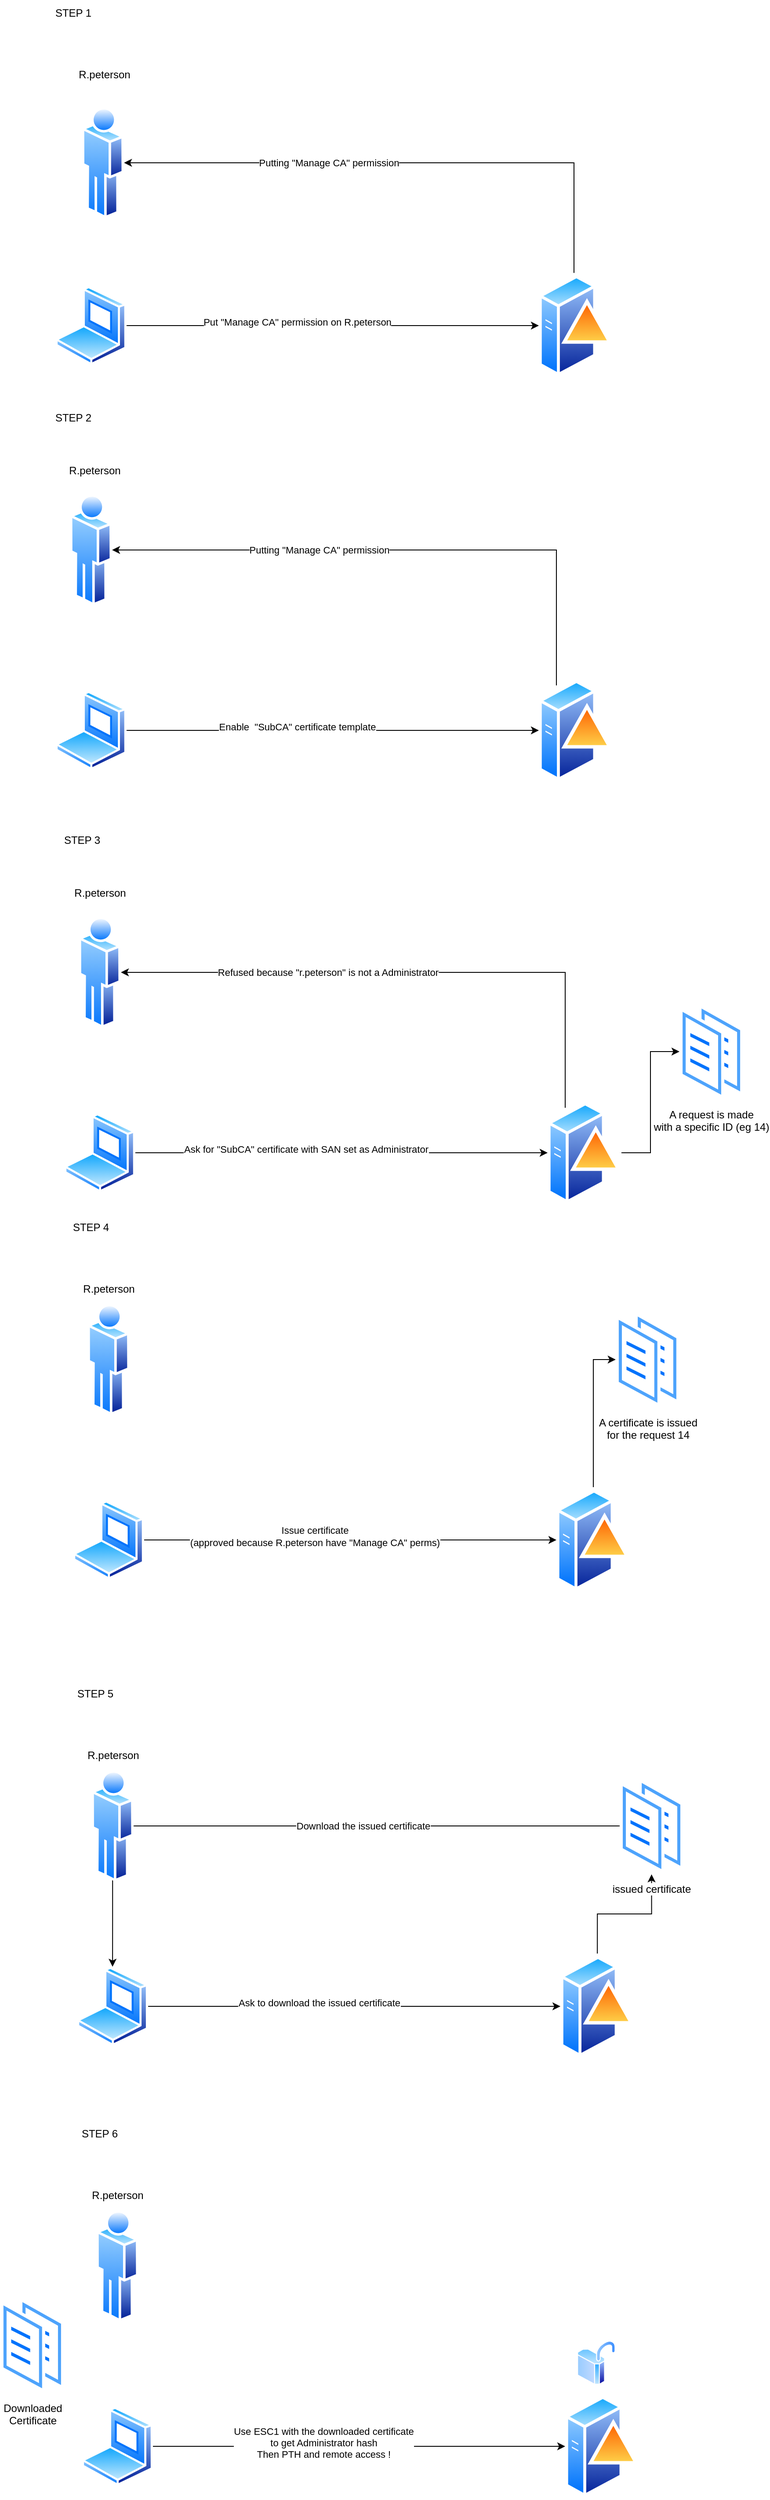 <mxfile version="22.0.8" type="device">
  <diagram name="Page-1" id="yr_JlLM1sJ-KQIMUehzr">
    <mxGraphModel dx="1674" dy="1056" grid="1" gridSize="10" guides="1" tooltips="1" connect="1" arrows="1" fold="1" page="1" pageScale="1" pageWidth="850" pageHeight="1100" math="0" shadow="0">
      <root>
        <mxCell id="0" />
        <mxCell id="1" parent="0" />
        <mxCell id="dHiZaq1VADWpSXlrSZT6-11" style="edgeStyle=orthogonalEdgeStyle;rounded=0;orthogonalLoop=1;jettySize=auto;html=1;entryX=1;entryY=0.5;entryDx=0;entryDy=0;" edge="1" parent="1" source="dHiZaq1VADWpSXlrSZT6-4" target="dHiZaq1VADWpSXlrSZT6-7">
          <mxGeometry relative="1" as="geometry">
            <Array as="points">
              <mxPoint x="700" y="355" />
            </Array>
          </mxGeometry>
        </mxCell>
        <mxCell id="dHiZaq1VADWpSXlrSZT6-14" value="Putting &quot;Manage CA&quot; permission " style="edgeLabel;html=1;align=center;verticalAlign=middle;resizable=0;points=[];" vertex="1" connectable="0" parent="dHiZaq1VADWpSXlrSZT6-11">
          <mxGeometry x="-0.034" y="2" relative="1" as="geometry">
            <mxPoint x="-97" y="-2" as="offset" />
          </mxGeometry>
        </mxCell>
        <mxCell id="dHiZaq1VADWpSXlrSZT6-4" value="" style="image;aspect=fixed;perimeter=ellipsePerimeter;html=1;align=center;shadow=0;dashed=0;spacingTop=3;image=img/lib/active_directory/domain_controller.svg;" vertex="1" parent="1">
          <mxGeometry x="660" y="480" width="84" height="120" as="geometry" />
        </mxCell>
        <mxCell id="dHiZaq1VADWpSXlrSZT6-7" value="" style="image;aspect=fixed;perimeter=ellipsePerimeter;html=1;align=center;shadow=0;dashed=0;spacingTop=3;image=img/lib/active_directory/user.svg;imageBackground=default;" vertex="1" parent="1">
          <mxGeometry x="140" y="290" width="48.1" height="130" as="geometry" />
        </mxCell>
        <mxCell id="dHiZaq1VADWpSXlrSZT6-8" value="&lt;div&gt;STEP 1&lt;/div&gt;" style="text;html=1;align=center;verticalAlign=middle;resizable=0;points=[];autosize=1;strokeColor=none;fillColor=none;" vertex="1" parent="1">
          <mxGeometry x="100" y="170" width="60" height="30" as="geometry" />
        </mxCell>
        <mxCell id="dHiZaq1VADWpSXlrSZT6-10" style="edgeStyle=orthogonalEdgeStyle;rounded=0;orthogonalLoop=1;jettySize=auto;html=1;entryX=0;entryY=0.5;entryDx=0;entryDy=0;" edge="1" parent="1" source="dHiZaq1VADWpSXlrSZT6-9" target="dHiZaq1VADWpSXlrSZT6-4">
          <mxGeometry relative="1" as="geometry" />
        </mxCell>
        <mxCell id="dHiZaq1VADWpSXlrSZT6-13" value="&lt;div&gt;Put &quot;Manage CA&quot; permission on R.peterson &lt;/div&gt;" style="edgeLabel;html=1;align=center;verticalAlign=middle;resizable=0;points=[];" vertex="1" connectable="0" parent="dHiZaq1VADWpSXlrSZT6-10">
          <mxGeometry x="-0.173" y="4" relative="1" as="geometry">
            <mxPoint as="offset" />
          </mxGeometry>
        </mxCell>
        <mxCell id="dHiZaq1VADWpSXlrSZT6-9" value="" style="image;aspect=fixed;perimeter=ellipsePerimeter;html=1;align=center;shadow=0;dashed=0;spacingTop=3;image=img/lib/active_directory/laptop_client.svg;" vertex="1" parent="1">
          <mxGeometry x="110" y="495" width="81" height="90" as="geometry" />
        </mxCell>
        <mxCell id="dHiZaq1VADWpSXlrSZT6-12" value="R.peterson" style="text;html=1;strokeColor=none;fillColor=none;align=center;verticalAlign=middle;whiteSpace=wrap;rounded=0;" vertex="1" parent="1">
          <mxGeometry x="124.55" y="690" width="60" height="30" as="geometry" />
        </mxCell>
        <mxCell id="dHiZaq1VADWpSXlrSZT6-15" style="edgeStyle=orthogonalEdgeStyle;rounded=0;orthogonalLoop=1;jettySize=auto;html=1;entryX=1;entryY=0.5;entryDx=0;entryDy=0;" edge="1" parent="1" source="dHiZaq1VADWpSXlrSZT6-17" target="dHiZaq1VADWpSXlrSZT6-18">
          <mxGeometry relative="1" as="geometry">
            <Array as="points">
              <mxPoint x="680" y="795" />
            </Array>
          </mxGeometry>
        </mxCell>
        <mxCell id="dHiZaq1VADWpSXlrSZT6-16" value="Putting &quot;Manage CA&quot; permission " style="edgeLabel;html=1;align=center;verticalAlign=middle;resizable=0;points=[];" vertex="1" connectable="0" parent="dHiZaq1VADWpSXlrSZT6-15">
          <mxGeometry x="-0.034" y="2" relative="1" as="geometry">
            <mxPoint x="-106" y="-2" as="offset" />
          </mxGeometry>
        </mxCell>
        <mxCell id="dHiZaq1VADWpSXlrSZT6-17" value="" style="image;aspect=fixed;perimeter=ellipsePerimeter;html=1;align=center;shadow=0;dashed=0;spacingTop=3;image=img/lib/active_directory/domain_controller.svg;" vertex="1" parent="1">
          <mxGeometry x="660" y="940" width="84" height="120" as="geometry" />
        </mxCell>
        <mxCell id="dHiZaq1VADWpSXlrSZT6-18" value="" style="image;aspect=fixed;perimeter=ellipsePerimeter;html=1;align=center;shadow=0;dashed=0;spacingTop=3;image=img/lib/active_directory/user.svg;" vertex="1" parent="1">
          <mxGeometry x="126.45" y="730" width="48.1" height="130" as="geometry" />
        </mxCell>
        <mxCell id="dHiZaq1VADWpSXlrSZT6-19" value="&lt;div&gt;STEP 2&lt;br&gt;&lt;/div&gt;" style="text;html=1;align=center;verticalAlign=middle;resizable=0;points=[];autosize=1;strokeColor=none;fillColor=none;" vertex="1" parent="1">
          <mxGeometry x="100" y="630" width="60" height="30" as="geometry" />
        </mxCell>
        <mxCell id="dHiZaq1VADWpSXlrSZT6-20" style="edgeStyle=orthogonalEdgeStyle;rounded=0;orthogonalLoop=1;jettySize=auto;html=1;entryX=0;entryY=0.5;entryDx=0;entryDy=0;" edge="1" parent="1" source="dHiZaq1VADWpSXlrSZT6-22" target="dHiZaq1VADWpSXlrSZT6-17">
          <mxGeometry relative="1" as="geometry" />
        </mxCell>
        <mxCell id="dHiZaq1VADWpSXlrSZT6-21" value="Enable&amp;nbsp; &quot;SubCA&quot; certificate template" style="edgeLabel;html=1;align=center;verticalAlign=middle;resizable=0;points=[];" vertex="1" connectable="0" parent="dHiZaq1VADWpSXlrSZT6-20">
          <mxGeometry x="-0.173" y="4" relative="1" as="geometry">
            <mxPoint as="offset" />
          </mxGeometry>
        </mxCell>
        <mxCell id="dHiZaq1VADWpSXlrSZT6-22" value="" style="image;aspect=fixed;perimeter=ellipsePerimeter;html=1;align=center;shadow=0;dashed=0;spacingTop=3;image=img/lib/active_directory/laptop_client.svg;" vertex="1" parent="1">
          <mxGeometry x="110" y="955" width="81" height="90" as="geometry" />
        </mxCell>
        <mxCell id="dHiZaq1VADWpSXlrSZT6-23" value="R.peterson" style="text;html=1;strokeColor=none;fillColor=none;align=center;verticalAlign=middle;whiteSpace=wrap;rounded=0;" vertex="1" parent="1">
          <mxGeometry x="136.45" y="240" width="60" height="30" as="geometry" />
        </mxCell>
        <mxCell id="dHiZaq1VADWpSXlrSZT6-25" style="edgeStyle=orthogonalEdgeStyle;rounded=0;orthogonalLoop=1;jettySize=auto;html=1;entryX=1;entryY=0.5;entryDx=0;entryDy=0;" edge="1" parent="1" source="dHiZaq1VADWpSXlrSZT6-27" target="dHiZaq1VADWpSXlrSZT6-28">
          <mxGeometry relative="1" as="geometry">
            <Array as="points">
              <mxPoint x="690" y="1275" />
            </Array>
          </mxGeometry>
        </mxCell>
        <mxCell id="dHiZaq1VADWpSXlrSZT6-26" value="Refused because &quot;r.peterson&quot; is not a Administrator" style="edgeLabel;html=1;align=center;verticalAlign=middle;resizable=0;points=[];" vertex="1" connectable="0" parent="dHiZaq1VADWpSXlrSZT6-25">
          <mxGeometry x="-0.034" y="2" relative="1" as="geometry">
            <mxPoint x="-106" y="-2" as="offset" />
          </mxGeometry>
        </mxCell>
        <mxCell id="dHiZaq1VADWpSXlrSZT6-34" style="edgeStyle=orthogonalEdgeStyle;rounded=0;orthogonalLoop=1;jettySize=auto;html=1;entryX=0;entryY=0.5;entryDx=0;entryDy=0;" edge="1" parent="1" source="dHiZaq1VADWpSXlrSZT6-27" target="dHiZaq1VADWpSXlrSZT6-33">
          <mxGeometry relative="1" as="geometry" />
        </mxCell>
        <mxCell id="dHiZaq1VADWpSXlrSZT6-27" value="" style="image;aspect=fixed;perimeter=ellipsePerimeter;html=1;align=center;shadow=0;dashed=0;spacingTop=3;image=img/lib/active_directory/domain_controller.svg;" vertex="1" parent="1">
          <mxGeometry x="670" y="1420" width="84" height="120" as="geometry" />
        </mxCell>
        <mxCell id="dHiZaq1VADWpSXlrSZT6-28" value="" style="image;aspect=fixed;perimeter=ellipsePerimeter;html=1;align=center;shadow=0;dashed=0;spacingTop=3;image=img/lib/active_directory/user.svg;" vertex="1" parent="1">
          <mxGeometry x="136.45" y="1210" width="48.1" height="130" as="geometry" />
        </mxCell>
        <mxCell id="dHiZaq1VADWpSXlrSZT6-29" value="&lt;div&gt;STEP 3&lt;br&gt;&lt;/div&gt;" style="text;html=1;align=center;verticalAlign=middle;resizable=0;points=[];autosize=1;strokeColor=none;fillColor=none;" vertex="1" parent="1">
          <mxGeometry x="110" y="1110" width="60" height="30" as="geometry" />
        </mxCell>
        <mxCell id="dHiZaq1VADWpSXlrSZT6-30" style="edgeStyle=orthogonalEdgeStyle;orthogonalLoop=1;jettySize=auto;html=1;entryX=0;entryY=0.5;entryDx=0;entryDy=0;strokeWidth=1;rounded=1;curved=1;" edge="1" parent="1" source="dHiZaq1VADWpSXlrSZT6-32" target="dHiZaq1VADWpSXlrSZT6-27">
          <mxGeometry relative="1" as="geometry" />
        </mxCell>
        <mxCell id="dHiZaq1VADWpSXlrSZT6-31" value="Ask for &quot;SubCA&quot; certificate with SAN set as Administrator" style="edgeLabel;html=1;align=center;verticalAlign=middle;resizable=0;points=[];rotation=0;" vertex="1" connectable="0" parent="dHiZaq1VADWpSXlrSZT6-30">
          <mxGeometry x="-0.173" y="4" relative="1" as="geometry">
            <mxPoint as="offset" />
          </mxGeometry>
        </mxCell>
        <mxCell id="dHiZaq1VADWpSXlrSZT6-32" value="" style="image;aspect=fixed;perimeter=ellipsePerimeter;html=1;align=center;shadow=0;dashed=0;spacingTop=3;image=img/lib/active_directory/laptop_client.svg;" vertex="1" parent="1">
          <mxGeometry x="120" y="1435" width="81" height="90" as="geometry" />
        </mxCell>
        <mxCell id="dHiZaq1VADWpSXlrSZT6-33" value="&lt;div&gt;A request is made&lt;/div&gt;&lt;div&gt;with a specific ID (eg 14)&lt;br&gt;&lt;/div&gt;" style="image;aspect=fixed;perimeter=ellipsePerimeter;html=1;align=center;shadow=0;dashed=0;spacingTop=3;image=img/lib/active_directory/documents.svg;" vertex="1" parent="1">
          <mxGeometry x="820" y="1310" width="72.6" height="110" as="geometry" />
        </mxCell>
        <mxCell id="dHiZaq1VADWpSXlrSZT6-37" style="edgeStyle=orthogonalEdgeStyle;rounded=0;orthogonalLoop=1;jettySize=auto;html=1;entryX=0;entryY=0.5;entryDx=0;entryDy=0;" edge="1" parent="1" source="dHiZaq1VADWpSXlrSZT6-38" target="dHiZaq1VADWpSXlrSZT6-44">
          <mxGeometry relative="1" as="geometry" />
        </mxCell>
        <mxCell id="dHiZaq1VADWpSXlrSZT6-38" value="" style="image;aspect=fixed;perimeter=ellipsePerimeter;html=1;align=center;shadow=0;dashed=0;spacingTop=3;image=img/lib/active_directory/domain_controller.svg;" vertex="1" parent="1">
          <mxGeometry x="680" y="1860" width="84" height="120" as="geometry" />
        </mxCell>
        <mxCell id="dHiZaq1VADWpSXlrSZT6-39" value="" style="image;aspect=fixed;perimeter=ellipsePerimeter;html=1;align=center;shadow=0;dashed=0;spacingTop=3;image=img/lib/active_directory/user.svg;" vertex="1" parent="1">
          <mxGeometry x="146.45" y="1650" width="48.1" height="130" as="geometry" />
        </mxCell>
        <mxCell id="dHiZaq1VADWpSXlrSZT6-40" value="&lt;div&gt;STEP 4&lt;/div&gt;" style="text;html=1;align=center;verticalAlign=middle;resizable=0;points=[];autosize=1;strokeColor=none;fillColor=none;" vertex="1" parent="1">
          <mxGeometry x="120" y="1550" width="60" height="30" as="geometry" />
        </mxCell>
        <mxCell id="dHiZaq1VADWpSXlrSZT6-41" style="edgeStyle=orthogonalEdgeStyle;rounded=0;orthogonalLoop=1;jettySize=auto;html=1;entryX=0;entryY=0.5;entryDx=0;entryDy=0;" edge="1" parent="1" source="dHiZaq1VADWpSXlrSZT6-43" target="dHiZaq1VADWpSXlrSZT6-38">
          <mxGeometry relative="1" as="geometry" />
        </mxCell>
        <mxCell id="dHiZaq1VADWpSXlrSZT6-42" value="&lt;div&gt;Issue certificate&lt;/div&gt;&lt;div&gt;(approved because R.peterson have &quot;Manage CA&quot; perms)&lt;br&gt;&lt;/div&gt;" style="edgeLabel;html=1;align=center;verticalAlign=middle;resizable=0;points=[];" vertex="1" connectable="0" parent="dHiZaq1VADWpSXlrSZT6-41">
          <mxGeometry x="-0.173" y="4" relative="1" as="geometry">
            <mxPoint as="offset" />
          </mxGeometry>
        </mxCell>
        <mxCell id="dHiZaq1VADWpSXlrSZT6-43" value="" style="image;aspect=fixed;perimeter=ellipsePerimeter;html=1;align=center;shadow=0;dashed=0;spacingTop=3;image=img/lib/active_directory/laptop_client.svg;" vertex="1" parent="1">
          <mxGeometry x="130" y="1875" width="81" height="90" as="geometry" />
        </mxCell>
        <mxCell id="dHiZaq1VADWpSXlrSZT6-44" value="&lt;div&gt;A certificate is issued&lt;/div&gt;&lt;div&gt;for the request 14&lt;br&gt;&lt;/div&gt;" style="image;aspect=fixed;perimeter=ellipsePerimeter;html=1;align=center;shadow=0;dashed=0;spacingTop=3;image=img/lib/active_directory/documents.svg;" vertex="1" parent="1">
          <mxGeometry x="747.4" y="1660" width="72.6" height="110" as="geometry" />
        </mxCell>
        <mxCell id="dHiZaq1VADWpSXlrSZT6-46" value="R.peterson" style="text;html=1;strokeColor=none;fillColor=none;align=center;verticalAlign=middle;whiteSpace=wrap;rounded=0;" vertex="1" parent="1">
          <mxGeometry x="130.5" y="1170" width="60" height="30" as="geometry" />
        </mxCell>
        <mxCell id="dHiZaq1VADWpSXlrSZT6-47" value="R.peterson" style="text;html=1;strokeColor=none;fillColor=none;align=center;verticalAlign=middle;whiteSpace=wrap;rounded=0;" vertex="1" parent="1">
          <mxGeometry x="141.0" y="1620" width="60" height="30" as="geometry" />
        </mxCell>
        <mxCell id="dHiZaq1VADWpSXlrSZT6-48" style="edgeStyle=orthogonalEdgeStyle;rounded=0;orthogonalLoop=1;jettySize=auto;html=1;entryX=0.5;entryY=1;entryDx=0;entryDy=0;" edge="1" parent="1" source="dHiZaq1VADWpSXlrSZT6-49" target="dHiZaq1VADWpSXlrSZT6-55">
          <mxGeometry relative="1" as="geometry" />
        </mxCell>
        <mxCell id="dHiZaq1VADWpSXlrSZT6-49" value="" style="image;aspect=fixed;perimeter=ellipsePerimeter;html=1;align=center;shadow=0;dashed=0;spacingTop=3;image=img/lib/active_directory/domain_controller.svg;" vertex="1" parent="1">
          <mxGeometry x="684.55" y="2390" width="84" height="120" as="geometry" />
        </mxCell>
        <mxCell id="dHiZaq1VADWpSXlrSZT6-51" value="&lt;div&gt;STEP 5&lt;br&gt;&lt;/div&gt;" style="text;html=1;align=center;verticalAlign=middle;resizable=0;points=[];autosize=1;strokeColor=none;fillColor=none;" vertex="1" parent="1">
          <mxGeometry x="124.55" y="2080" width="60" height="30" as="geometry" />
        </mxCell>
        <mxCell id="dHiZaq1VADWpSXlrSZT6-52" style="edgeStyle=orthogonalEdgeStyle;rounded=0;orthogonalLoop=1;jettySize=auto;html=1;entryX=0;entryY=0.5;entryDx=0;entryDy=0;" edge="1" parent="1" source="dHiZaq1VADWpSXlrSZT6-54" target="dHiZaq1VADWpSXlrSZT6-49">
          <mxGeometry relative="1" as="geometry" />
        </mxCell>
        <mxCell id="dHiZaq1VADWpSXlrSZT6-53" value="Ask to download the issued certificate" style="edgeLabel;html=1;align=center;verticalAlign=middle;resizable=0;points=[];" vertex="1" connectable="0" parent="dHiZaq1VADWpSXlrSZT6-52">
          <mxGeometry x="-0.173" y="4" relative="1" as="geometry">
            <mxPoint as="offset" />
          </mxGeometry>
        </mxCell>
        <mxCell id="dHiZaq1VADWpSXlrSZT6-54" value="" style="image;aspect=fixed;perimeter=ellipsePerimeter;html=1;align=center;shadow=0;dashed=0;spacingTop=3;image=img/lib/active_directory/laptop_client.svg;" vertex="1" parent="1">
          <mxGeometry x="134.55" y="2405" width="81" height="90" as="geometry" />
        </mxCell>
        <mxCell id="dHiZaq1VADWpSXlrSZT6-57" style="edgeStyle=orthogonalEdgeStyle;rounded=0;orthogonalLoop=1;jettySize=auto;html=1;entryX=0.5;entryY=0;entryDx=0;entryDy=0;" edge="1" parent="1" source="dHiZaq1VADWpSXlrSZT6-55" target="dHiZaq1VADWpSXlrSZT6-54">
          <mxGeometry relative="1" as="geometry" />
        </mxCell>
        <mxCell id="dHiZaq1VADWpSXlrSZT6-58" value="Download the issued certificate" style="edgeLabel;html=1;align=center;verticalAlign=middle;resizable=0;points=[];" vertex="1" connectable="0" parent="dHiZaq1VADWpSXlrSZT6-57">
          <mxGeometry x="0.018" y="-3" relative="1" as="geometry">
            <mxPoint x="83" y="3" as="offset" />
          </mxGeometry>
        </mxCell>
        <mxCell id="dHiZaq1VADWpSXlrSZT6-55" value="issued certificate" style="image;aspect=fixed;perimeter=ellipsePerimeter;html=1;align=center;shadow=0;dashed=0;spacingTop=3;image=img/lib/active_directory/documents.svg;" vertex="1" parent="1">
          <mxGeometry x="751.95" y="2190" width="72.6" height="110" as="geometry" />
        </mxCell>
        <mxCell id="dHiZaq1VADWpSXlrSZT6-56" value="R.peterson" style="text;html=1;strokeColor=none;fillColor=none;align=center;verticalAlign=middle;whiteSpace=wrap;rounded=0;" vertex="1" parent="1">
          <mxGeometry x="145.55" y="2150" width="60" height="30" as="geometry" />
        </mxCell>
        <mxCell id="dHiZaq1VADWpSXlrSZT6-50" value="" style="image;aspect=fixed;perimeter=ellipsePerimeter;html=1;align=center;shadow=0;dashed=0;spacingTop=3;image=img/lib/active_directory/user.svg;" vertex="1" parent="1">
          <mxGeometry x="151.0" y="2180" width="48.1" height="130" as="geometry" />
        </mxCell>
        <mxCell id="dHiZaq1VADWpSXlrSZT6-60" value="" style="image;aspect=fixed;perimeter=ellipsePerimeter;html=1;align=center;shadow=0;dashed=0;spacingTop=3;image=img/lib/active_directory/domain_controller.svg;" vertex="1" parent="1">
          <mxGeometry x="690" y="2890" width="84" height="120" as="geometry" />
        </mxCell>
        <mxCell id="dHiZaq1VADWpSXlrSZT6-61" value="&lt;div&gt;STEP 6&lt;br&gt;&lt;/div&gt;" style="text;html=1;align=center;verticalAlign=middle;resizable=0;points=[];autosize=1;strokeColor=none;fillColor=none;" vertex="1" parent="1">
          <mxGeometry x="130" y="2580" width="60" height="30" as="geometry" />
        </mxCell>
        <mxCell id="dHiZaq1VADWpSXlrSZT6-62" style="edgeStyle=orthogonalEdgeStyle;rounded=0;orthogonalLoop=1;jettySize=auto;html=1;entryX=0;entryY=0.5;entryDx=0;entryDy=0;" edge="1" parent="1" source="dHiZaq1VADWpSXlrSZT6-64" target="dHiZaq1VADWpSXlrSZT6-60">
          <mxGeometry relative="1" as="geometry" />
        </mxCell>
        <mxCell id="dHiZaq1VADWpSXlrSZT6-63" value="&lt;div&gt;Use ESC1 with the downloaded certificate&lt;/div&gt;&lt;div&gt;to get Administrator hash&lt;/div&gt;&lt;div&gt;Then PTH and remote access !&lt;br&gt;&lt;/div&gt;" style="edgeLabel;html=1;align=center;verticalAlign=middle;resizable=0;points=[];" vertex="1" connectable="0" parent="dHiZaq1VADWpSXlrSZT6-62">
          <mxGeometry x="-0.173" y="4" relative="1" as="geometry">
            <mxPoint as="offset" />
          </mxGeometry>
        </mxCell>
        <mxCell id="dHiZaq1VADWpSXlrSZT6-64" value="" style="image;aspect=fixed;perimeter=ellipsePerimeter;html=1;align=center;shadow=0;dashed=0;spacingTop=3;image=img/lib/active_directory/laptop_client.svg;" vertex="1" parent="1">
          <mxGeometry x="140" y="2905" width="81" height="90" as="geometry" />
        </mxCell>
        <mxCell id="dHiZaq1VADWpSXlrSZT6-67" value="&lt;div&gt;Downloaded&lt;/div&gt;&lt;div&gt;Certificate&lt;br&gt;&lt;/div&gt;" style="image;aspect=fixed;perimeter=ellipsePerimeter;html=1;align=center;shadow=0;dashed=0;spacingTop=3;image=img/lib/active_directory/documents.svg;" vertex="1" parent="1">
          <mxGeometry x="47.4" y="2780" width="72.6" height="110" as="geometry" />
        </mxCell>
        <mxCell id="dHiZaq1VADWpSXlrSZT6-68" value="R.peterson" style="text;html=1;strokeColor=none;fillColor=none;align=center;verticalAlign=middle;whiteSpace=wrap;rounded=0;" vertex="1" parent="1">
          <mxGeometry x="151.0" y="2650" width="60" height="30" as="geometry" />
        </mxCell>
        <mxCell id="dHiZaq1VADWpSXlrSZT6-69" value="" style="image;aspect=fixed;perimeter=ellipsePerimeter;html=1;align=center;shadow=0;dashed=0;spacingTop=3;image=img/lib/active_directory/user.svg;" vertex="1" parent="1">
          <mxGeometry x="156.45" y="2680" width="48.1" height="130" as="geometry" />
        </mxCell>
        <mxCell id="dHiZaq1VADWpSXlrSZT6-71" value="" style="image;aspect=fixed;perimeter=ellipsePerimeter;html=1;align=center;shadow=0;dashed=0;spacingTop=3;image=img/lib/active_directory/not_secure.svg;fillColor=#FF8345;" vertex="1" parent="1">
          <mxGeometry x="703.4" y="2830" width="44" height="50" as="geometry" />
        </mxCell>
      </root>
    </mxGraphModel>
  </diagram>
</mxfile>
